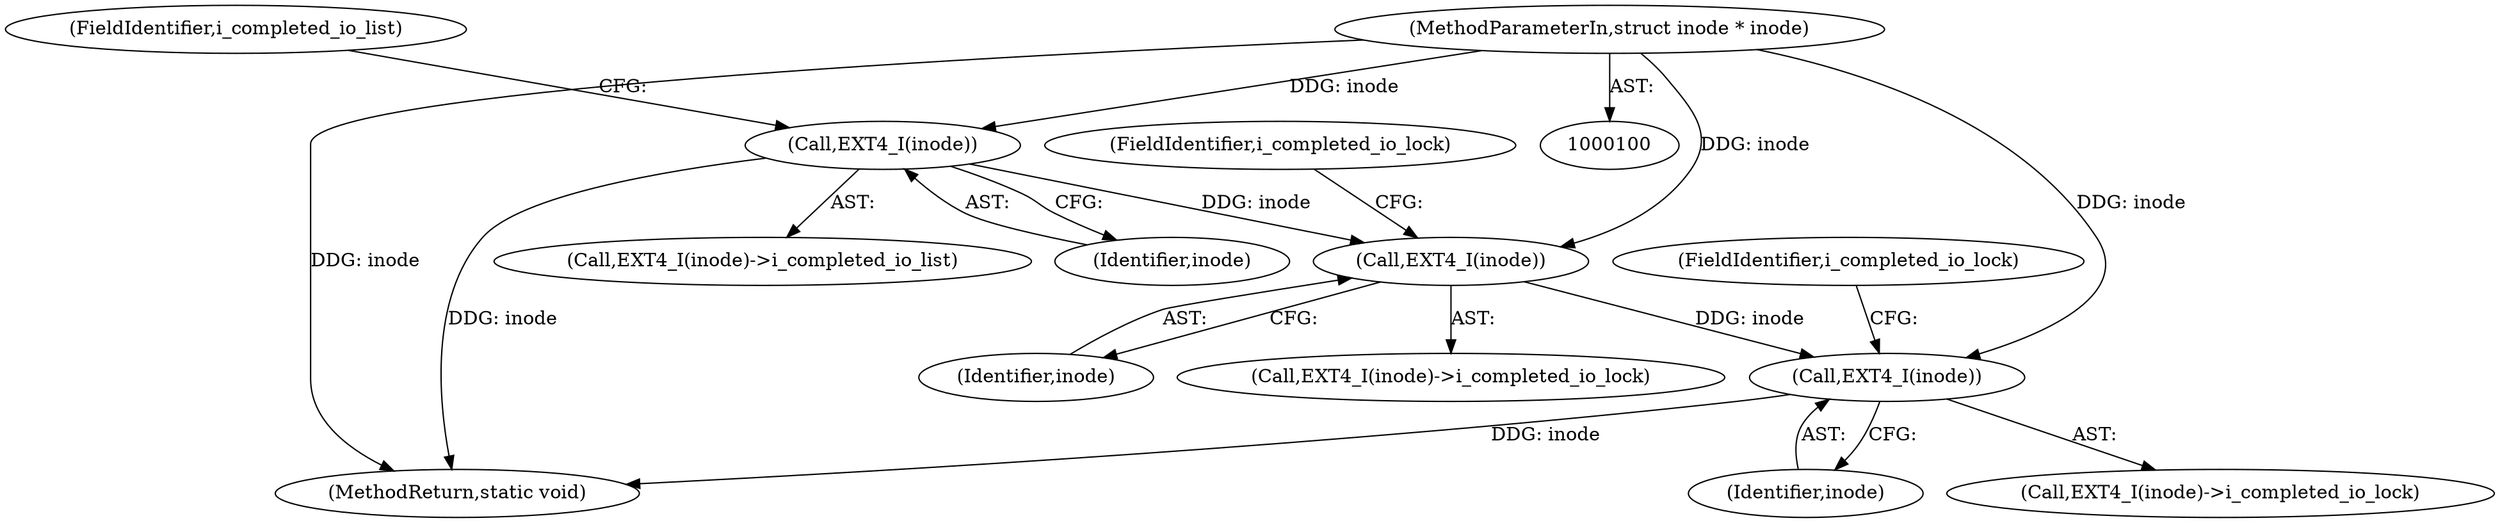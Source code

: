 digraph "0_linux_744692dc059845b2a3022119871846e74d4f6e11_2@pointer" {
"1000132" [label="(Call,EXT4_I(inode))"];
"1000114" [label="(Call,EXT4_I(inode))"];
"1000101" [label="(MethodParameterIn,struct inode * inode)"];
"1000176" [label="(Call,EXT4_I(inode))"];
"1000133" [label="(Identifier,inode)"];
"1000131" [label="(Call,EXT4_I(inode)->i_completed_io_lock)"];
"1000180" [label="(MethodReturn,static void)"];
"1000114" [label="(Call,EXT4_I(inode))"];
"1000116" [label="(FieldIdentifier,i_completed_io_list)"];
"1000134" [label="(FieldIdentifier,i_completed_io_lock)"];
"1000178" [label="(FieldIdentifier,i_completed_io_lock)"];
"1000132" [label="(Call,EXT4_I(inode))"];
"1000175" [label="(Call,EXT4_I(inode)->i_completed_io_lock)"];
"1000101" [label="(MethodParameterIn,struct inode * inode)"];
"1000176" [label="(Call,EXT4_I(inode))"];
"1000177" [label="(Identifier,inode)"];
"1000115" [label="(Identifier,inode)"];
"1000113" [label="(Call,EXT4_I(inode)->i_completed_io_list)"];
"1000132" -> "1000131"  [label="AST: "];
"1000132" -> "1000133"  [label="CFG: "];
"1000133" -> "1000132"  [label="AST: "];
"1000134" -> "1000132"  [label="CFG: "];
"1000114" -> "1000132"  [label="DDG: inode"];
"1000101" -> "1000132"  [label="DDG: inode"];
"1000132" -> "1000176"  [label="DDG: inode"];
"1000114" -> "1000113"  [label="AST: "];
"1000114" -> "1000115"  [label="CFG: "];
"1000115" -> "1000114"  [label="AST: "];
"1000116" -> "1000114"  [label="CFG: "];
"1000114" -> "1000180"  [label="DDG: inode"];
"1000101" -> "1000114"  [label="DDG: inode"];
"1000101" -> "1000100"  [label="AST: "];
"1000101" -> "1000180"  [label="DDG: inode"];
"1000101" -> "1000176"  [label="DDG: inode"];
"1000176" -> "1000175"  [label="AST: "];
"1000176" -> "1000177"  [label="CFG: "];
"1000177" -> "1000176"  [label="AST: "];
"1000178" -> "1000176"  [label="CFG: "];
"1000176" -> "1000180"  [label="DDG: inode"];
}
